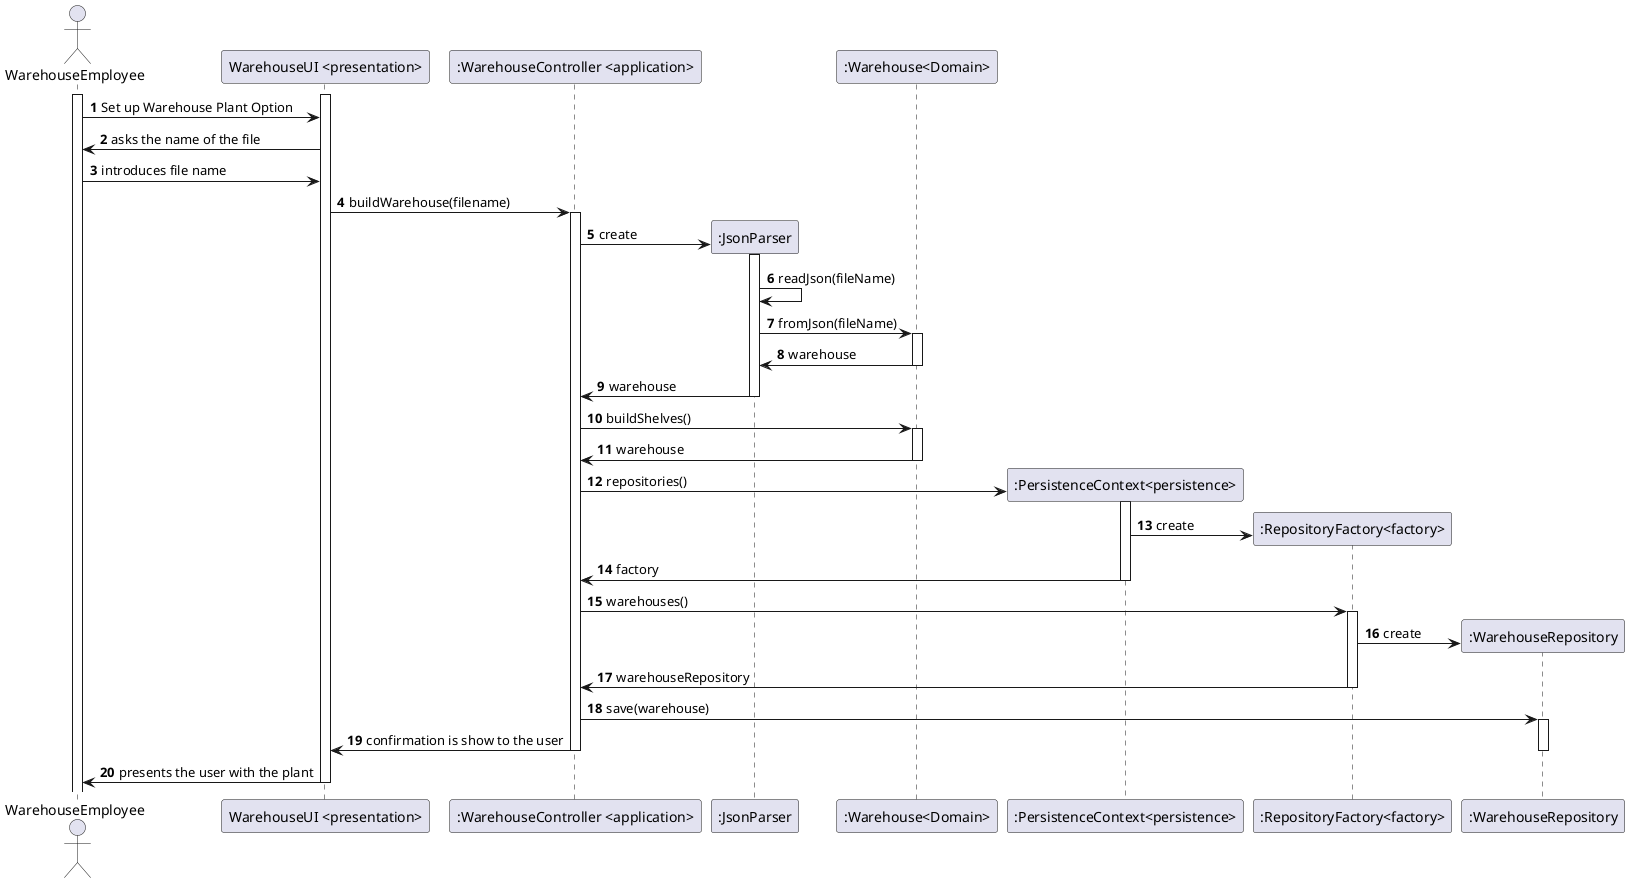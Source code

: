 @startuml
autonumber
actor "WarehouseEmployee" as SC

participant  "WarehouseUI <presentation>" as SYS
participant ":WarehouseController <application>" as CTRL
participant ":JsonParser" as CSB
participant ":Warehouse<Domain>" as CUS
participant ":PersistenceContext<persistence>" as PC
participant ":RepositoryFactory<factory>" as RF
participant ":WarehouseRepository" as CR




activate SC
activate SYS

SC-> SYS: Set up Warehouse Plant Option

SYS-> SC: asks the name of the file

SC-> SYS: introduces file name

SYS-> CTRL : buildWarehouse(filename)

activate CTRL
CTRL-> CSB **: create

activate CSB
CSB-> CSB: readJson(fileName)

CSB -> CUS : fromJson(fileName)
activate CUS

CUS -> CSB: warehouse
deactivate CUS

CSB -> CTRL: warehouse

deactivate CSB
deactivate CUS
CTRL->CUS: buildShelves()
activate CUS

CUS -> CTRL: warehouse
deactivate CUS


CTRL-> PC**: repositories()
activate PC
PC-> RF**: create
PC-> CTRL: factory
deactivate PC

CTRL-> RF: warehouses()
activate RF
RF->CR**: create

RF->CTRL: warehouseRepository
deactivate RF
CTRL->CR: save(warehouse)

deactivate PC
activate CR

CTRL -> SYS: confirmation is show to the user
deactivate CR
deactivate CTRL

SYS-> SC: presents the user with the plant
deactivate SYS
@enduml